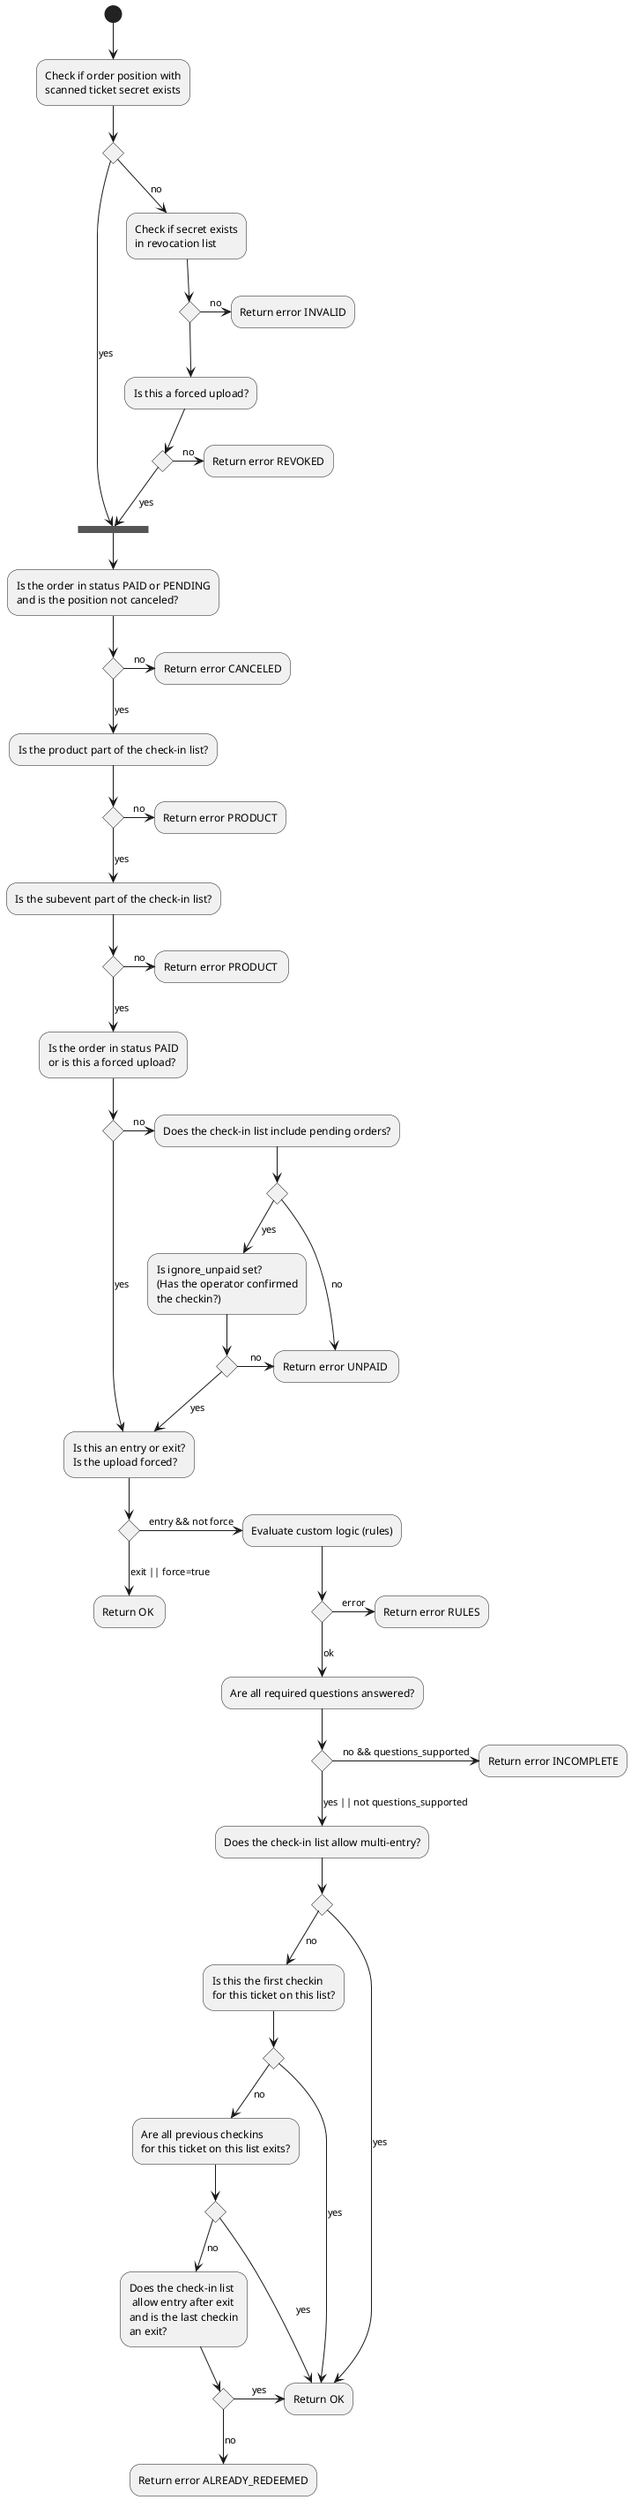 @startuml

(*) --> "Check if order position with\nscanned ticket secret exists"
--> if "" then
    -down->[yes] ===CHECK===
else
    -->[no] "Check if secret exists\nin revocation list"
    --> if "" then
        --> "Is this a forced upload?"
        --> if "" then
            -->[yes] ===CHECK===
        else
            -right->[no] "Return error REVOKED"
        endif
    else
        -right->[no] "Return error INVALID"
    endif

endif


===CHECK=== -down-> "Is the order in status PAID or PENDING\nand is the position not canceled?"
--> if "" then
    -right->[no] "Return error CANCELED"
else
    -down->[yes] "Is the product part of the check-in list?"
    --> if "" then
        -right->[no] "Return error PRODUCT"
    else
        -down->[yes] "Is the subevent part of the check-in list?"
        --> if "" then
            -right->[no] "Return error PRODUCT "
        else
            -down->[yes] "Is the order in status PAID\nor is this a forced upload?"
            --> if "" then
                -right->[no] "Does the check-in list include pending orders?"
                --> if "" then
                    -right->[no] "Return error UNPAID "
                else
                    -down->[yes] "Is ignore_unpaid set?\n(Has the operator confirmed\nthe checkin?)"
                    --> if "" then
                        -right->[no] "Return error UNPAID "
                    else
                        -down->[yes] "Is this an entry or exit?\nIs the upload forced?"
                    endif
                endif
            else
                -down->[yes] "Is this an entry or exit?\nIs the upload forced?"
            endif
        endif
    endif
endif

"Is this an entry or exit?\nIs the upload forced?" --> if "" then
    -right->[entry && not force] Evaluate custom logic (rules)
    --> if "" then
        -right->[error] "Return error RULES"
    else
        -down->[ok] "Are all required questions answered?"
        --> if "" then
            -right->[no && questions_supported] "Return error INCOMPLETE"
        else
            -down->[yes || not questions_supported] "Does the check-in list allow multi-entry?"
        endif
    endif
else
    -->[exit || force=true] "Return OK "
endif

"Does the check-in list allow multi-entry?" --> if "" then
    -right->[yes] "Return OK"
else
    -down->[no] "Is this the first checkin\nfor this ticket on this list?"
    --> if "" then
        -right->[yes] "Return OK"
    else
        -down->[no] "Are all previous checkins\nfor this ticket on this list exits?"
        --> if "" then
            -right->[yes] "Return OK"
        else
            -down->[no] "Does the check-in list\n allow entry after exit\nand is the last checkin\nan exit?"
            --> if "" then
                -right->[yes] "Return OK"
            else
                -down->[no] "Return error ALREADY_REDEEMED"
            endif
        endif
    endif
endif


@enduml
